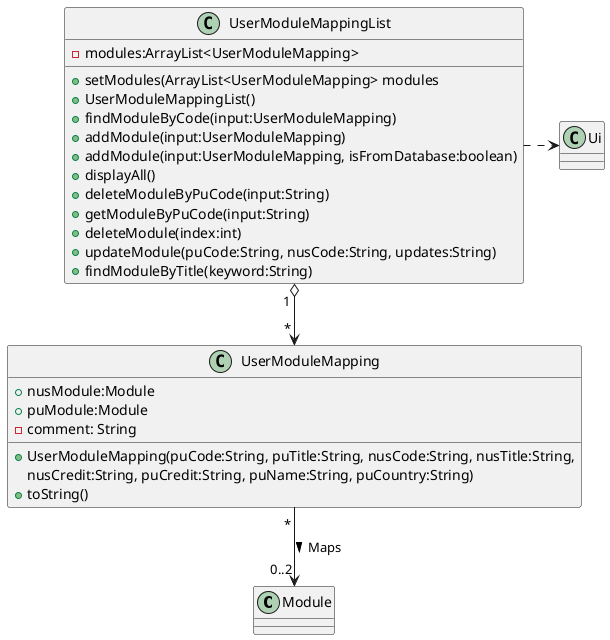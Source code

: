 @startuml
'https://plantuml.com/sequence-diagram

class Module {
}

class UserModuleMapping {
    + nusModule:Module
    + puModule:Module
    - comment: String
    + UserModuleMapping(puCode:String, puTitle:String, nusCode:String, nusTitle:String,
                        nusCredit:String, puCredit:String, puName:String, puCountry:String)
    + toString()
}

class Ui {
}

class UserModuleMappingList {
    - modules:ArrayList<UserModuleMapping>
    + setModules(ArrayList<UserModuleMapping> modules
    + UserModuleMappingList()
    + findModuleByCode(input:UserModuleMapping)
    + addModule(input:UserModuleMapping)
    + addModule(input:UserModuleMapping, isFromDatabase:boolean)
    + displayAll()
    + deleteModuleByPuCode(input:String)
    + getModuleByPuCode(input:String)
    + deleteModule(index:int)
    + updateModule(puCode:String, nusCode:String, updates:String)
    + findModuleByTitle(keyword:String)
}

UserModuleMapping " * " --> "0..2" Module :> Maps
UserModuleMappingList " 1 " o--> " * " UserModuleMapping
UserModuleMappingList .> Ui

@enduml